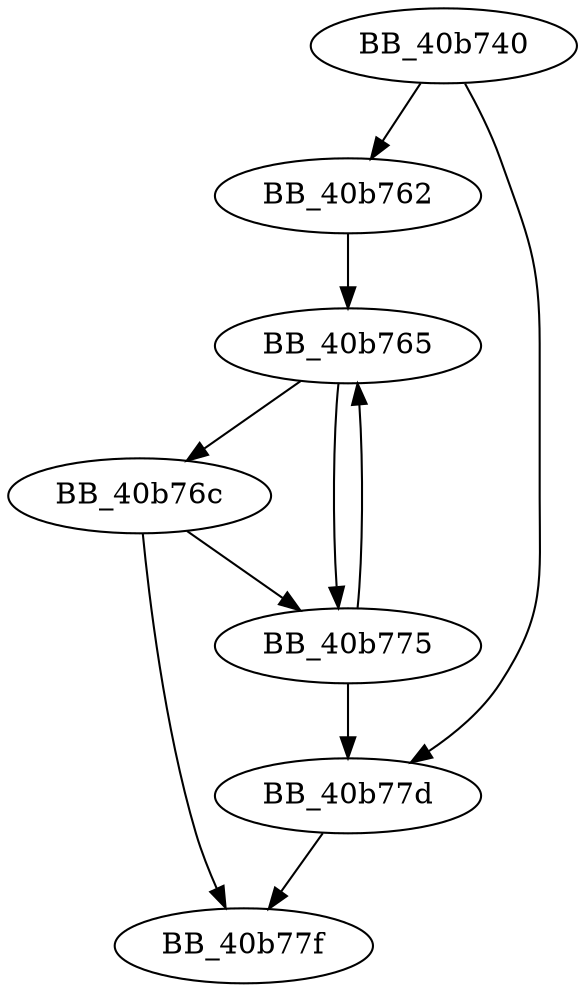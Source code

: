 DiGraph __FindPESection{
BB_40b740->BB_40b762
BB_40b740->BB_40b77d
BB_40b762->BB_40b765
BB_40b765->BB_40b76c
BB_40b765->BB_40b775
BB_40b76c->BB_40b775
BB_40b76c->BB_40b77f
BB_40b775->BB_40b765
BB_40b775->BB_40b77d
BB_40b77d->BB_40b77f
}

